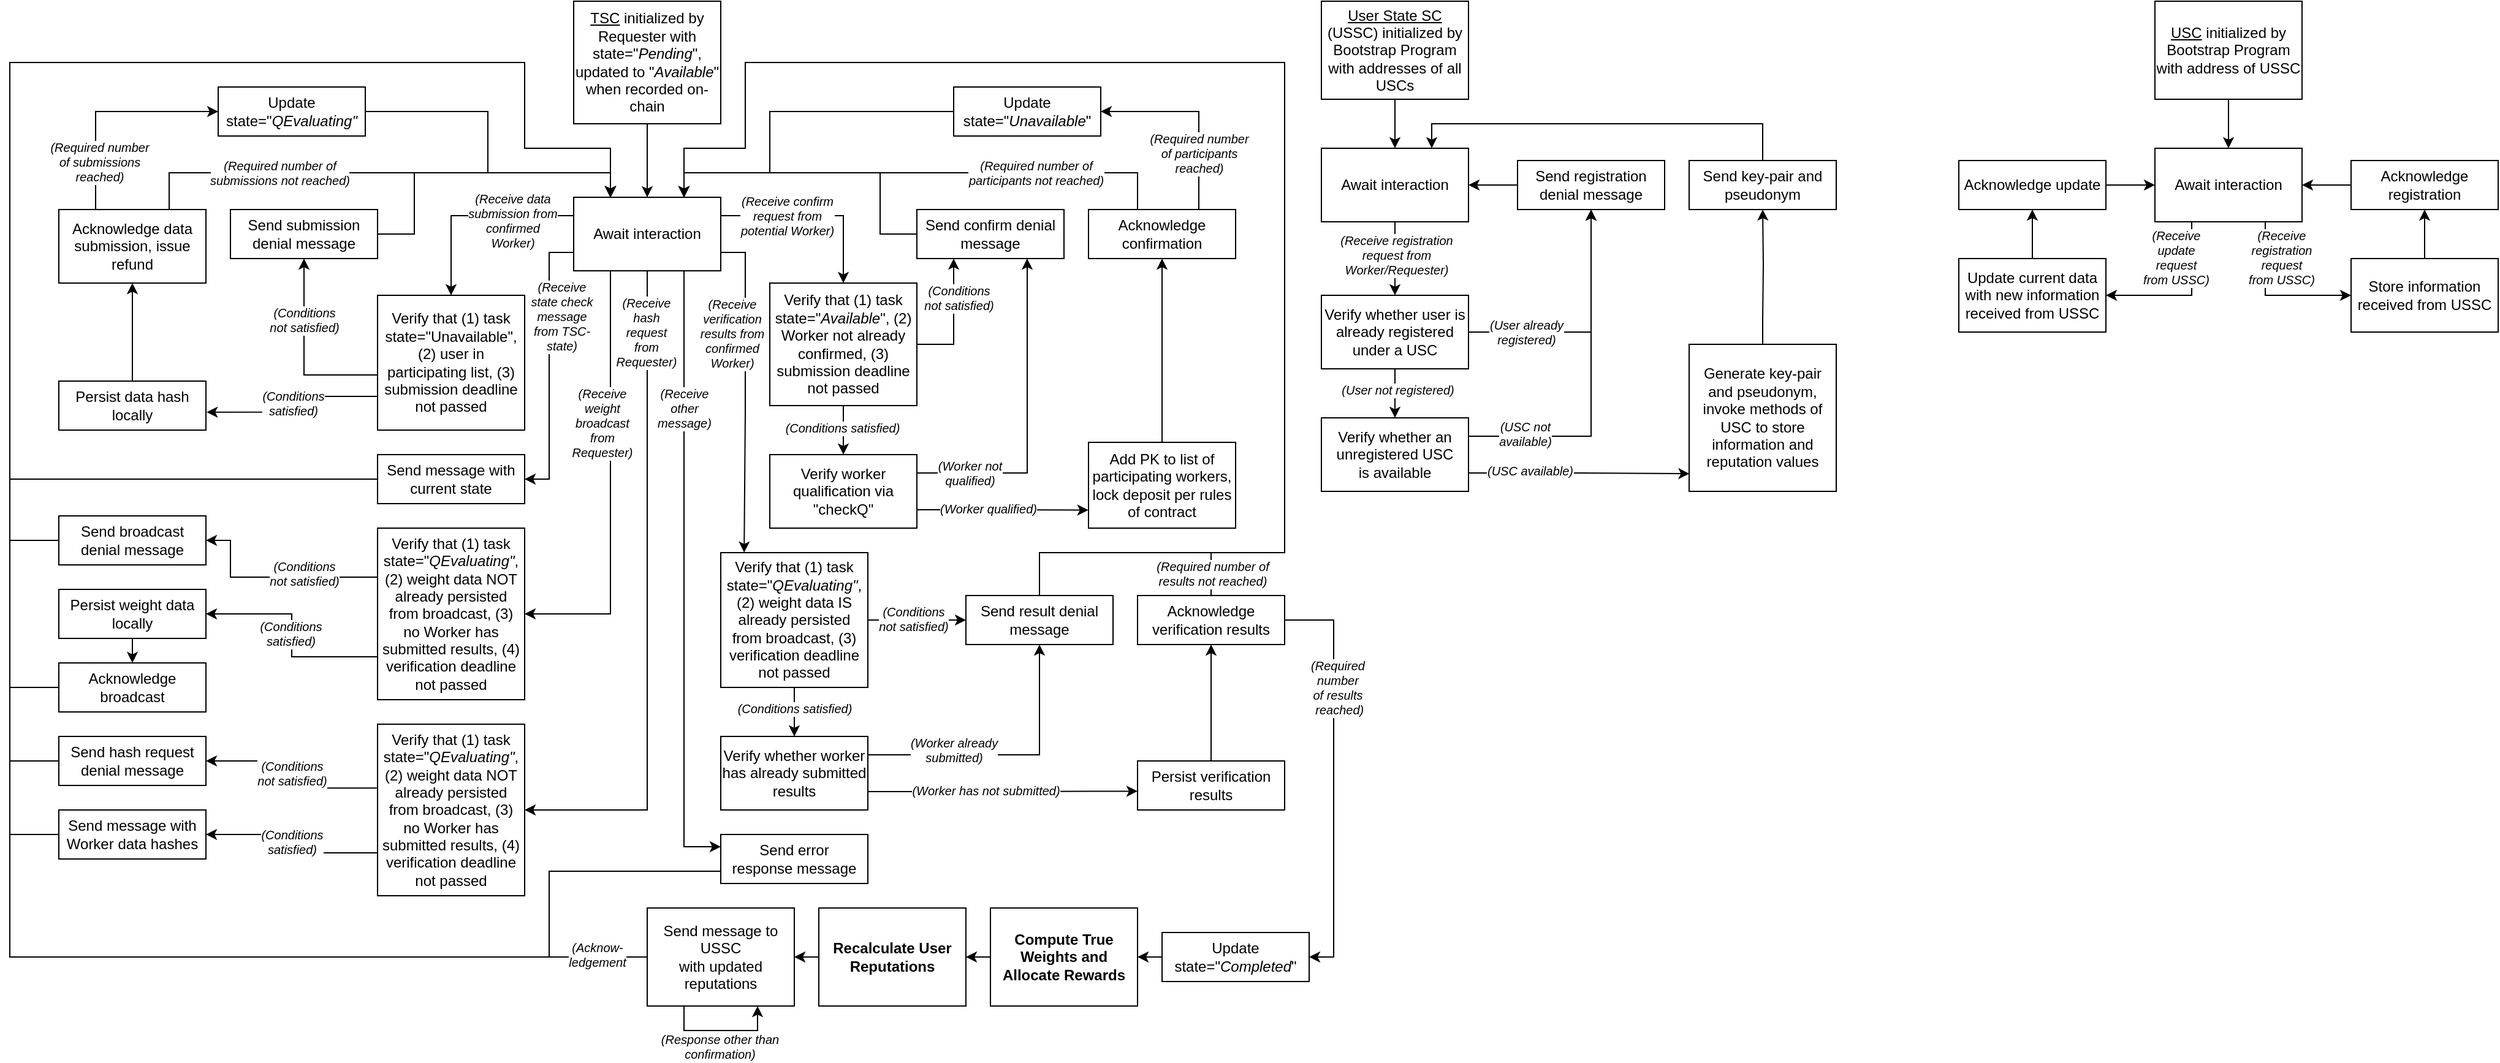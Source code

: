 <mxfile version="23.1.4" type="device">
  <diagram name="Page-1" id="OSj4ofIRMlWWjkcrT2lz">
    <mxGraphModel dx="1304" dy="678" grid="1" gridSize="10" guides="1" tooltips="1" connect="1" arrows="1" fold="1" page="1" pageScale="1" pageWidth="850" pageHeight="1100" math="0" shadow="0">
      <root>
        <mxCell id="0" />
        <mxCell id="1" parent="0" />
        <mxCell id="GGpFgfvuhYsrflitjHx5-262" style="edgeStyle=orthogonalEdgeStyle;rounded=0;orthogonalLoop=1;jettySize=auto;html=1;exitX=0.5;exitY=1;exitDx=0;exitDy=0;" edge="1" parent="1" source="GGpFgfvuhYsrflitjHx5-263">
          <mxGeometry relative="1" as="geometry">
            <mxPoint x="1930" y="700" as="targetPoint" />
          </mxGeometry>
        </mxCell>
        <mxCell id="GGpFgfvuhYsrflitjHx5-263" value="&lt;u&gt;User State SC&lt;/u&gt; (USSC) initialized by Bootstrap Program with addresses of all USCs" style="rounded=0;whiteSpace=wrap;html=1;" vertex="1" parent="1">
          <mxGeometry x="1870" y="580" width="120" height="80" as="geometry" />
        </mxCell>
        <mxCell id="GGpFgfvuhYsrflitjHx5-264" value="" style="edgeStyle=orthogonalEdgeStyle;rounded=0;orthogonalLoop=1;jettySize=auto;html=1;" edge="1" parent="1" source="GGpFgfvuhYsrflitjHx5-266" target="GGpFgfvuhYsrflitjHx5-271">
          <mxGeometry relative="1" as="geometry" />
        </mxCell>
        <mxCell id="GGpFgfvuhYsrflitjHx5-265" value="&lt;div style=&quot;font-size: 10px;&quot;&gt;&lt;font style=&quot;font-size: 10px;&quot;&gt;&lt;i&gt;(Receive registration&lt;/i&gt;&lt;/font&gt;&lt;/div&gt;&lt;div style=&quot;font-size: 10px;&quot;&gt;&lt;font style=&quot;font-size: 10px;&quot;&gt;&lt;i&gt;request from&lt;/i&gt;&lt;/font&gt;&lt;/div&gt;&lt;div style=&quot;font-size: 10px;&quot;&gt;&lt;font style=&quot;font-size: 10px;&quot;&gt;&lt;i&gt;Worker/Requester)&lt;br&gt;&lt;/i&gt;&lt;/font&gt;&lt;/div&gt;" style="edgeLabel;html=1;align=center;verticalAlign=middle;resizable=0;points=[];" vertex="1" connectable="0" parent="GGpFgfvuhYsrflitjHx5-264">
          <mxGeometry x="-0.28" y="1" relative="1" as="geometry">
            <mxPoint y="5" as="offset" />
          </mxGeometry>
        </mxCell>
        <mxCell id="GGpFgfvuhYsrflitjHx5-266" value="Await interaction" style="rounded=0;whiteSpace=wrap;html=1;" vertex="1" parent="1">
          <mxGeometry x="1870" y="700" width="120" height="60" as="geometry" />
        </mxCell>
        <mxCell id="GGpFgfvuhYsrflitjHx5-267" style="edgeStyle=orthogonalEdgeStyle;rounded=0;orthogonalLoop=1;jettySize=auto;html=1;exitX=1;exitY=0.5;exitDx=0;exitDy=0;entryX=0.5;entryY=1;entryDx=0;entryDy=0;" edge="1" parent="1" source="GGpFgfvuhYsrflitjHx5-271" target="GGpFgfvuhYsrflitjHx5-273">
          <mxGeometry relative="1" as="geometry">
            <mxPoint x="2091" y="750" as="targetPoint" />
          </mxGeometry>
        </mxCell>
        <mxCell id="GGpFgfvuhYsrflitjHx5-268" value="&lt;div style=&quot;font-size: 10px;&quot;&gt;&lt;font style=&quot;font-size: 10px;&quot;&gt;&lt;i&gt;(User already&lt;/i&gt;&lt;/font&gt;&lt;/div&gt;&lt;div style=&quot;font-size: 10px;&quot;&gt;&lt;font style=&quot;font-size: 10px;&quot;&gt;&lt;i&gt;registered)&lt;br&gt;&lt;/i&gt;&lt;/font&gt;&lt;/div&gt;" style="edgeLabel;html=1;align=center;verticalAlign=middle;resizable=0;points=[];" vertex="1" connectable="0" parent="GGpFgfvuhYsrflitjHx5-267">
          <mxGeometry x="-0.73" y="1" relative="1" as="geometry">
            <mxPoint x="20" y="1" as="offset" />
          </mxGeometry>
        </mxCell>
        <mxCell id="GGpFgfvuhYsrflitjHx5-269" value="" style="edgeStyle=orthogonalEdgeStyle;rounded=0;orthogonalLoop=1;jettySize=auto;html=1;" edge="1" parent="1" source="GGpFgfvuhYsrflitjHx5-271" target="GGpFgfvuhYsrflitjHx5-278">
          <mxGeometry relative="1" as="geometry" />
        </mxCell>
        <mxCell id="GGpFgfvuhYsrflitjHx5-270" value="&lt;div style=&quot;font-size: 10px;&quot;&gt;&lt;font style=&quot;font-size: 10px;&quot;&gt;&lt;i&gt;(User not registered)&lt;br&gt;&lt;/i&gt;&lt;/font&gt;&lt;/div&gt;" style="edgeLabel;html=1;align=center;verticalAlign=middle;resizable=0;points=[];" vertex="1" connectable="0" parent="GGpFgfvuhYsrflitjHx5-269">
          <mxGeometry x="-0.185" y="2" relative="1" as="geometry">
            <mxPoint as="offset" />
          </mxGeometry>
        </mxCell>
        <mxCell id="GGpFgfvuhYsrflitjHx5-271" value="Verify whether user is already registered under a USC" style="rounded=0;whiteSpace=wrap;html=1;" vertex="1" parent="1">
          <mxGeometry x="1870" y="820" width="120" height="60" as="geometry" />
        </mxCell>
        <mxCell id="GGpFgfvuhYsrflitjHx5-272" value="" style="edgeStyle=orthogonalEdgeStyle;rounded=0;orthogonalLoop=1;jettySize=auto;html=1;" edge="1" parent="1" source="GGpFgfvuhYsrflitjHx5-273" target="GGpFgfvuhYsrflitjHx5-266">
          <mxGeometry relative="1" as="geometry" />
        </mxCell>
        <mxCell id="GGpFgfvuhYsrflitjHx5-273" value="Send registration denial message" style="rounded=0;whiteSpace=wrap;html=1;" vertex="1" parent="1">
          <mxGeometry x="2030" y="710" width="120" height="40" as="geometry" />
        </mxCell>
        <mxCell id="GGpFgfvuhYsrflitjHx5-274" style="edgeStyle=orthogonalEdgeStyle;rounded=0;orthogonalLoop=1;jettySize=auto;html=1;exitX=1;exitY=0.25;exitDx=0;exitDy=0;entryX=0.5;entryY=1;entryDx=0;entryDy=0;" edge="1" parent="1" source="GGpFgfvuhYsrflitjHx5-278" target="GGpFgfvuhYsrflitjHx5-273">
          <mxGeometry relative="1" as="geometry" />
        </mxCell>
        <mxCell id="GGpFgfvuhYsrflitjHx5-275" value="&lt;div style=&quot;font-size: 10px;&quot;&gt;&lt;font style=&quot;font-size: 10px;&quot;&gt;&lt;i&gt;(USC not &lt;br&gt;&lt;/i&gt;&lt;/font&gt;&lt;/div&gt;&lt;div style=&quot;font-size: 10px;&quot;&gt;&lt;font style=&quot;font-size: 10px;&quot;&gt;&lt;i&gt;available)&lt;br&gt;&lt;/i&gt;&lt;/font&gt;&lt;/div&gt;" style="edgeLabel;html=1;align=center;verticalAlign=middle;resizable=0;points=[];" vertex="1" connectable="0" parent="GGpFgfvuhYsrflitjHx5-274">
          <mxGeometry x="-0.707" y="2" relative="1" as="geometry">
            <mxPoint x="4" as="offset" />
          </mxGeometry>
        </mxCell>
        <mxCell id="GGpFgfvuhYsrflitjHx5-276" style="edgeStyle=orthogonalEdgeStyle;rounded=0;orthogonalLoop=1;jettySize=auto;html=1;exitX=1;exitY=0.75;exitDx=0;exitDy=0;entryX=0.002;entryY=0.88;entryDx=0;entryDy=0;entryPerimeter=0;" edge="1" parent="1" source="GGpFgfvuhYsrflitjHx5-278" target="GGpFgfvuhYsrflitjHx5-282">
          <mxGeometry relative="1" as="geometry" />
        </mxCell>
        <mxCell id="GGpFgfvuhYsrflitjHx5-277" value="&lt;font style=&quot;font-size: 10px;&quot;&gt;&lt;i&gt;(USC available)&lt;br&gt;&lt;/i&gt;&lt;/font&gt;" style="edgeLabel;html=1;align=center;verticalAlign=middle;resizable=0;points=[];" vertex="1" connectable="0" parent="GGpFgfvuhYsrflitjHx5-276">
          <mxGeometry x="0.021" y="1" relative="1" as="geometry">
            <mxPoint x="-42" y="-2" as="offset" />
          </mxGeometry>
        </mxCell>
        <mxCell id="GGpFgfvuhYsrflitjHx5-278" value="&lt;div&gt;Verify whether an unregistered USC&lt;/div&gt;&lt;div&gt;is available&lt;br&gt;&lt;/div&gt;" style="rounded=0;whiteSpace=wrap;html=1;" vertex="1" parent="1">
          <mxGeometry x="1870" y="920" width="120" height="60" as="geometry" />
        </mxCell>
        <mxCell id="GGpFgfvuhYsrflitjHx5-279" style="edgeStyle=orthogonalEdgeStyle;rounded=0;orthogonalLoop=1;jettySize=auto;html=1;exitX=0.5;exitY=0;exitDx=0;exitDy=0;entryX=0.75;entryY=0;entryDx=0;entryDy=0;" edge="1" parent="1" source="GGpFgfvuhYsrflitjHx5-280" target="GGpFgfvuhYsrflitjHx5-266">
          <mxGeometry relative="1" as="geometry">
            <Array as="points">
              <mxPoint x="2230" y="680" />
              <mxPoint x="1960" y="680" />
            </Array>
          </mxGeometry>
        </mxCell>
        <mxCell id="GGpFgfvuhYsrflitjHx5-280" value="Send key-pair and pseudonym" style="rounded=0;whiteSpace=wrap;html=1;" vertex="1" parent="1">
          <mxGeometry x="2170" y="710" width="120" height="40" as="geometry" />
        </mxCell>
        <mxCell id="GGpFgfvuhYsrflitjHx5-281" style="edgeStyle=orthogonalEdgeStyle;rounded=0;orthogonalLoop=1;jettySize=auto;html=1;exitX=0.5;exitY=0;exitDx=0;exitDy=0;entryX=0.5;entryY=1;entryDx=0;entryDy=0;" edge="1" parent="1" source="GGpFgfvuhYsrflitjHx5-282">
          <mxGeometry relative="1" as="geometry">
            <mxPoint x="2230" y="900.0" as="targetPoint" />
          </mxGeometry>
        </mxCell>
        <mxCell id="GGpFgfvuhYsrflitjHx5-282" value="Generate key-pair and pseudonym, invoke methods of USC to store information and reputation values" style="rounded=0;whiteSpace=wrap;html=1;" vertex="1" parent="1">
          <mxGeometry x="2170" y="860" width="120" height="120" as="geometry" />
        </mxCell>
        <mxCell id="GGpFgfvuhYsrflitjHx5-283" style="edgeStyle=orthogonalEdgeStyle;rounded=0;orthogonalLoop=1;jettySize=auto;html=1;exitX=0.5;exitY=0;exitDx=0;exitDy=0;entryX=0.5;entryY=1;entryDx=0;entryDy=0;" edge="1" parent="1" target="GGpFgfvuhYsrflitjHx5-280">
          <mxGeometry relative="1" as="geometry">
            <mxPoint x="2230" y="840.0" as="sourcePoint" />
          </mxGeometry>
        </mxCell>
        <mxCell id="GGpFgfvuhYsrflitjHx5-284" style="edgeStyle=orthogonalEdgeStyle;rounded=0;orthogonalLoop=1;jettySize=auto;html=1;exitX=0.5;exitY=1;exitDx=0;exitDy=0;entryX=0.5;entryY=0;entryDx=0;entryDy=0;" edge="1" parent="1" source="GGpFgfvuhYsrflitjHx5-285" target="GGpFgfvuhYsrflitjHx5-288">
          <mxGeometry relative="1" as="geometry" />
        </mxCell>
        <mxCell id="GGpFgfvuhYsrflitjHx5-285" value="&lt;div&gt;&lt;u&gt;USC&lt;/u&gt; initialized by Bootstrap Program with address of USSC&lt;br&gt;&lt;/div&gt;" style="rounded=0;whiteSpace=wrap;html=1;" vertex="1" parent="1">
          <mxGeometry x="2550" y="580" width="120" height="80" as="geometry" />
        </mxCell>
        <mxCell id="GGpFgfvuhYsrflitjHx5-420" style="edgeStyle=orthogonalEdgeStyle;rounded=0;orthogonalLoop=1;jettySize=auto;html=1;exitX=0.75;exitY=1;exitDx=0;exitDy=0;entryX=0;entryY=0.5;entryDx=0;entryDy=0;" edge="1" parent="1" source="GGpFgfvuhYsrflitjHx5-288" target="GGpFgfvuhYsrflitjHx5-290">
          <mxGeometry relative="1" as="geometry" />
        </mxCell>
        <mxCell id="GGpFgfvuhYsrflitjHx5-421" value="&lt;div style=&quot;font-size: 10px;&quot;&gt;&lt;font style=&quot;font-size: 10px;&quot;&gt;&lt;i&gt;(Receive &lt;br&gt;&lt;/i&gt;&lt;/font&gt;&lt;/div&gt;&lt;div style=&quot;font-size: 10px;&quot;&gt;&lt;font style=&quot;font-size: 10px;&quot;&gt;&lt;i&gt;registration&lt;/i&gt;&lt;/font&gt;&lt;/div&gt;&lt;div style=&quot;font-size: 10px;&quot;&gt;&lt;font style=&quot;font-size: 10px;&quot;&gt;&lt;i&gt;request &lt;br&gt;&lt;/i&gt;&lt;/font&gt;&lt;/div&gt;&lt;div style=&quot;font-size: 10px;&quot;&gt;&lt;font style=&quot;font-size: 10px;&quot;&gt;&lt;i&gt;from USSC)&lt;/i&gt;&lt;/font&gt;&lt;/div&gt;" style="edgeLabel;html=1;align=center;verticalAlign=middle;resizable=0;points=[];" vertex="1" connectable="0" parent="GGpFgfvuhYsrflitjHx5-420">
          <mxGeometry x="-0.675" y="5" relative="1" as="geometry">
            <mxPoint x="8" y="8" as="offset" />
          </mxGeometry>
        </mxCell>
        <mxCell id="GGpFgfvuhYsrflitjHx5-423" style="edgeStyle=orthogonalEdgeStyle;rounded=0;orthogonalLoop=1;jettySize=auto;html=1;exitX=0.25;exitY=1;exitDx=0;exitDy=0;entryX=1;entryY=0.5;entryDx=0;entryDy=0;" edge="1" parent="1" source="GGpFgfvuhYsrflitjHx5-288" target="GGpFgfvuhYsrflitjHx5-422">
          <mxGeometry relative="1" as="geometry" />
        </mxCell>
        <mxCell id="GGpFgfvuhYsrflitjHx5-424" value="&lt;div style=&quot;font-size: 10px;&quot;&gt;&lt;font style=&quot;font-size: 10px;&quot;&gt;&lt;i&gt;(Receive &lt;br&gt;&lt;/i&gt;&lt;/font&gt;&lt;/div&gt;&lt;div style=&quot;font-size: 10px;&quot;&gt;&lt;font style=&quot;font-size: 10px;&quot;&gt;&lt;i&gt;update&lt;br&gt;&lt;/i&gt;&lt;/font&gt;&lt;/div&gt;&lt;div style=&quot;font-size: 10px;&quot;&gt;&lt;font style=&quot;font-size: 10px;&quot;&gt;&lt;i&gt;request &lt;br&gt;&lt;/i&gt;&lt;/font&gt;&lt;/div&gt;&lt;div style=&quot;font-size: 10px;&quot;&gt;&lt;font style=&quot;font-size: 10px;&quot;&gt;&lt;i&gt;from USSC)&lt;/i&gt;&lt;/font&gt;&lt;/div&gt;" style="edgeLabel;html=1;align=center;verticalAlign=middle;resizable=0;points=[];" vertex="1" connectable="0" parent="GGpFgfvuhYsrflitjHx5-423">
          <mxGeometry x="-0.815" y="1" relative="1" as="geometry">
            <mxPoint x="-14" y="17" as="offset" />
          </mxGeometry>
        </mxCell>
        <mxCell id="GGpFgfvuhYsrflitjHx5-288" value="Await interaction" style="rounded=0;whiteSpace=wrap;html=1;" vertex="1" parent="1">
          <mxGeometry x="2550" y="700" width="120" height="60" as="geometry" />
        </mxCell>
        <mxCell id="GGpFgfvuhYsrflitjHx5-419" style="edgeStyle=orthogonalEdgeStyle;rounded=0;orthogonalLoop=1;jettySize=auto;html=1;exitX=0.5;exitY=0;exitDx=0;exitDy=0;entryX=0.5;entryY=1;entryDx=0;entryDy=0;" edge="1" parent="1" source="GGpFgfvuhYsrflitjHx5-290" target="GGpFgfvuhYsrflitjHx5-292">
          <mxGeometry relative="1" as="geometry" />
        </mxCell>
        <mxCell id="GGpFgfvuhYsrflitjHx5-290" value="Store information received from USSC" style="rounded=0;whiteSpace=wrap;html=1;" vertex="1" parent="1">
          <mxGeometry x="2710" y="790" width="120" height="60" as="geometry" />
        </mxCell>
        <mxCell id="GGpFgfvuhYsrflitjHx5-291" style="edgeStyle=orthogonalEdgeStyle;rounded=0;orthogonalLoop=1;jettySize=auto;html=1;exitX=0;exitY=0.5;exitDx=0;exitDy=0;entryX=1;entryY=0.5;entryDx=0;entryDy=0;" edge="1" parent="1" source="GGpFgfvuhYsrflitjHx5-292" target="GGpFgfvuhYsrflitjHx5-288">
          <mxGeometry relative="1" as="geometry" />
        </mxCell>
        <mxCell id="GGpFgfvuhYsrflitjHx5-292" value="Acknowledge registration" style="rounded=0;whiteSpace=wrap;html=1;" vertex="1" parent="1">
          <mxGeometry x="2710" y="710" width="120" height="40" as="geometry" />
        </mxCell>
        <mxCell id="GGpFgfvuhYsrflitjHx5-293" style="edgeStyle=orthogonalEdgeStyle;rounded=0;orthogonalLoop=1;jettySize=auto;html=1;exitX=0.5;exitY=1;exitDx=0;exitDy=0;entryX=0.5;entryY=0;entryDx=0;entryDy=0;" edge="1" parent="1" source="GGpFgfvuhYsrflitjHx5-294" target="GGpFgfvuhYsrflitjHx5-307">
          <mxGeometry relative="1" as="geometry" />
        </mxCell>
        <mxCell id="GGpFgfvuhYsrflitjHx5-294" value="&lt;u&gt;TSC&lt;/u&gt; initialized by Requester with state=&quot;&lt;i&gt;Pending&lt;/i&gt;&quot;, updated to &quot;&lt;i&gt;Available&lt;/i&gt;&quot; when recorded on-chain" style="rounded=0;whiteSpace=wrap;html=1;" vertex="1" parent="1">
          <mxGeometry x="1260" y="580" width="120" height="100" as="geometry" />
        </mxCell>
        <mxCell id="GGpFgfvuhYsrflitjHx5-295" style="edgeStyle=orthogonalEdgeStyle;rounded=0;orthogonalLoop=1;jettySize=auto;html=1;exitX=1;exitY=0.25;exitDx=0;exitDy=0;entryX=0.5;entryY=0;entryDx=0;entryDy=0;" edge="1" parent="1" source="GGpFgfvuhYsrflitjHx5-307" target="GGpFgfvuhYsrflitjHx5-312">
          <mxGeometry relative="1" as="geometry" />
        </mxCell>
        <mxCell id="GGpFgfvuhYsrflitjHx5-296" value="&lt;div style=&quot;font-size: 10px;&quot;&gt;&lt;font style=&quot;font-size: 10px;&quot;&gt;&lt;i&gt;(Receive confirm&lt;br&gt;&lt;/i&gt;&lt;/font&gt;&lt;/div&gt;&lt;div style=&quot;font-size: 10px;&quot;&gt;&lt;font style=&quot;font-size: 10px;&quot;&gt;&lt;i&gt;request from&lt;/i&gt;&lt;/font&gt;&lt;/div&gt;&lt;div style=&quot;font-size: 10px;&quot;&gt;&lt;font style=&quot;font-size: 10px;&quot;&gt;&lt;i&gt;potential Worker)&lt;br&gt;&lt;/i&gt;&lt;/font&gt;&lt;/div&gt;" style="edgeLabel;html=1;align=center;verticalAlign=middle;resizable=0;points=[];" vertex="1" connectable="0" parent="GGpFgfvuhYsrflitjHx5-295">
          <mxGeometry x="-0.446" y="-1" relative="1" as="geometry">
            <mxPoint x="11" y="-1" as="offset" />
          </mxGeometry>
        </mxCell>
        <mxCell id="GGpFgfvuhYsrflitjHx5-297" style="edgeStyle=orthogonalEdgeStyle;rounded=0;orthogonalLoop=1;jettySize=auto;html=1;exitX=0;exitY=0.25;exitDx=0;exitDy=0;entryX=0.5;entryY=0;entryDx=0;entryDy=0;" edge="1" parent="1" source="GGpFgfvuhYsrflitjHx5-307" target="GGpFgfvuhYsrflitjHx5-328">
          <mxGeometry relative="1" as="geometry" />
        </mxCell>
        <mxCell id="GGpFgfvuhYsrflitjHx5-298" value="&lt;div style=&quot;font-size: 10px;&quot;&gt;&lt;font style=&quot;font-size: 10px;&quot;&gt;&lt;i&gt;(Receive data&lt;/i&gt;&lt;/font&gt;&lt;/div&gt;&lt;div style=&quot;font-size: 10px;&quot;&gt;&lt;font style=&quot;font-size: 10px;&quot;&gt;&lt;i&gt;submission from &lt;br&gt;&lt;/i&gt;&lt;/font&gt;&lt;/div&gt;&lt;div style=&quot;font-size: 10px;&quot;&gt;&lt;font style=&quot;font-size: 10px;&quot;&gt;&lt;i&gt;confirmed&lt;/i&gt;&lt;/font&gt;&lt;/div&gt;&lt;div style=&quot;font-size: 10px;&quot;&gt;&lt;font style=&quot;font-size: 10px;&quot;&gt;&lt;i&gt;Worker)&lt;br&gt;&lt;/i&gt;&lt;/font&gt;&lt;/div&gt;" style="edgeLabel;html=1;align=center;verticalAlign=middle;resizable=0;points=[];" vertex="1" connectable="0" parent="GGpFgfvuhYsrflitjHx5-297">
          <mxGeometry x="-0.471" y="1" relative="1" as="geometry">
            <mxPoint x="-7" y="3" as="offset" />
          </mxGeometry>
        </mxCell>
        <mxCell id="GGpFgfvuhYsrflitjHx5-299" style="edgeStyle=orthogonalEdgeStyle;rounded=0;orthogonalLoop=1;jettySize=auto;html=1;exitX=0;exitY=0.75;exitDx=0;exitDy=0;entryX=1;entryY=0.5;entryDx=0;entryDy=0;" edge="1" parent="1" source="GGpFgfvuhYsrflitjHx5-307" target="GGpFgfvuhYsrflitjHx5-346">
          <mxGeometry relative="1" as="geometry" />
        </mxCell>
        <mxCell id="GGpFgfvuhYsrflitjHx5-300" value="&lt;div style=&quot;font-size: 10px;&quot;&gt;&lt;font style=&quot;font-size: 10px;&quot;&gt;&lt;i&gt;(Receive &lt;br&gt;&lt;/i&gt;&lt;/font&gt;&lt;/div&gt;&lt;div style=&quot;font-size: 10px;&quot;&gt;&lt;font style=&quot;font-size: 10px;&quot;&gt;&lt;i&gt;state check &lt;br&gt;&lt;/i&gt;&lt;/font&gt;&lt;/div&gt;&lt;div style=&quot;font-size: 10px;&quot;&gt;&lt;font style=&quot;font-size: 10px;&quot;&gt;&lt;i&gt;message&lt;br&gt;&lt;/i&gt;&lt;/font&gt;&lt;/div&gt;&lt;div style=&quot;font-size: 10px;&quot;&gt;&lt;font style=&quot;font-size: 10px;&quot;&gt;&lt;i&gt;from TSC-&lt;/i&gt;&lt;/font&gt;&lt;/div&gt;&lt;div style=&quot;font-size: 10px;&quot;&gt;&lt;font style=&quot;font-size: 10px;&quot;&gt;&lt;i&gt;state)&lt;br&gt;&lt;/i&gt;&lt;/font&gt;&lt;/div&gt;" style="edgeLabel;html=1;align=center;verticalAlign=middle;resizable=0;points=[];" vertex="1" connectable="0" parent="GGpFgfvuhYsrflitjHx5-299">
          <mxGeometry x="-0.79" relative="1" as="geometry">
            <mxPoint x="10" y="48" as="offset" />
          </mxGeometry>
        </mxCell>
        <mxCell id="GGpFgfvuhYsrflitjHx5-301" style="edgeStyle=orthogonalEdgeStyle;rounded=0;orthogonalLoop=1;jettySize=auto;html=1;exitX=0.25;exitY=1;exitDx=0;exitDy=0;entryX=1;entryY=0.5;entryDx=0;entryDy=0;" edge="1" parent="1" source="GGpFgfvuhYsrflitjHx5-307" target="GGpFgfvuhYsrflitjHx5-351">
          <mxGeometry relative="1" as="geometry">
            <mxPoint x="1289.957" y="1070" as="targetPoint" />
          </mxGeometry>
        </mxCell>
        <mxCell id="GGpFgfvuhYsrflitjHx5-302" value="&lt;div style=&quot;font-size: 10px;&quot;&gt;&lt;font style=&quot;font-size: 10px;&quot;&gt;&lt;i&gt;(Receive &lt;br&gt;&lt;/i&gt;&lt;/font&gt;&lt;/div&gt;&lt;div style=&quot;font-size: 10px;&quot;&gt;&lt;font style=&quot;font-size: 10px;&quot;&gt;&lt;i&gt;weight&lt;/i&gt;&lt;/font&gt;&lt;/div&gt;&lt;div style=&quot;font-size: 10px;&quot;&gt;&lt;font style=&quot;font-size: 10px;&quot;&gt;&lt;i&gt;broadcast&lt;/i&gt;&lt;/font&gt;&lt;/div&gt;&lt;div style=&quot;font-size: 10px;&quot;&gt;&lt;font style=&quot;font-size: 10px;&quot;&gt;&lt;i&gt;from&lt;/i&gt;&lt;/font&gt;&lt;/div&gt;&lt;div style=&quot;font-size: 10px;&quot;&gt;&lt;font style=&quot;font-size: 10px;&quot;&gt;&lt;i&gt;Requester)&lt;br&gt;&lt;/i&gt;&lt;/font&gt;&lt;/div&gt;" style="edgeLabel;html=1;align=center;verticalAlign=middle;resizable=0;points=[];" vertex="1" connectable="0" parent="GGpFgfvuhYsrflitjHx5-301">
          <mxGeometry x="-0.392" y="-1" relative="1" as="geometry">
            <mxPoint x="-6" y="17" as="offset" />
          </mxGeometry>
        </mxCell>
        <mxCell id="GGpFgfvuhYsrflitjHx5-303" style="edgeStyle=orthogonalEdgeStyle;rounded=0;orthogonalLoop=1;jettySize=auto;html=1;exitX=0.5;exitY=1;exitDx=0;exitDy=0;entryX=1;entryY=0.5;entryDx=0;entryDy=0;" edge="1" parent="1" source="GGpFgfvuhYsrflitjHx5-307" target="GGpFgfvuhYsrflitjHx5-363">
          <mxGeometry relative="1" as="geometry">
            <mxPoint x="1260" y="1160" as="targetPoint" />
          </mxGeometry>
        </mxCell>
        <mxCell id="GGpFgfvuhYsrflitjHx5-304" value="&lt;div style=&quot;font-size: 10px;&quot;&gt;&lt;font style=&quot;font-size: 10px;&quot;&gt;&lt;i&gt;(Receive &lt;br&gt;&lt;/i&gt;&lt;/font&gt;&lt;/div&gt;&lt;div style=&quot;font-size: 10px;&quot;&gt;&lt;font style=&quot;font-size: 10px;&quot;&gt;&lt;i&gt;hash&lt;/i&gt;&lt;/font&gt;&lt;/div&gt;&lt;div style=&quot;font-size: 10px;&quot;&gt;&lt;font style=&quot;font-size: 10px;&quot;&gt;&lt;i&gt;request&lt;/i&gt;&lt;/font&gt;&lt;/div&gt;&lt;div style=&quot;font-size: 10px;&quot;&gt;&lt;font style=&quot;font-size: 10px;&quot;&gt;&lt;i&gt;from&lt;/i&gt;&lt;/font&gt;&lt;/div&gt;&lt;div style=&quot;font-size: 10px;&quot;&gt;&lt;font style=&quot;font-size: 10px;&quot;&gt;&lt;i&gt;Requester)&lt;br&gt;&lt;/i&gt;&lt;/font&gt;&lt;/div&gt;" style="edgeLabel;html=1;align=center;verticalAlign=middle;resizable=0;points=[];" vertex="1" connectable="0" parent="GGpFgfvuhYsrflitjHx5-303">
          <mxGeometry x="-0.376" y="-1" relative="1" as="geometry">
            <mxPoint y="-119" as="offset" />
          </mxGeometry>
        </mxCell>
        <mxCell id="GGpFgfvuhYsrflitjHx5-414" style="edgeStyle=orthogonalEdgeStyle;rounded=0;orthogonalLoop=1;jettySize=auto;html=1;exitX=0.75;exitY=1;exitDx=0;exitDy=0;entryX=0;entryY=0.25;entryDx=0;entryDy=0;" edge="1" parent="1" source="GGpFgfvuhYsrflitjHx5-307" target="GGpFgfvuhYsrflitjHx5-412">
          <mxGeometry relative="1" as="geometry" />
        </mxCell>
        <mxCell id="GGpFgfvuhYsrflitjHx5-418" value="&lt;div style=&quot;font-size: 10px;&quot;&gt;&lt;font style=&quot;font-size: 10px;&quot;&gt;&lt;i&gt;(Receive&lt;/i&gt;&lt;/font&gt;&lt;/div&gt;&lt;div style=&quot;font-size: 10px;&quot;&gt;&lt;font style=&quot;font-size: 10px;&quot;&gt;&lt;i&gt;other&lt;/i&gt;&lt;/font&gt;&lt;/div&gt;&lt;div style=&quot;font-size: 10px;&quot;&gt;&lt;font style=&quot;font-size: 10px;&quot;&gt;&lt;i&gt;message)&lt;br&gt;&lt;/i&gt;&lt;/font&gt;&lt;/div&gt;" style="edgeLabel;html=1;align=center;verticalAlign=middle;resizable=0;points=[];" vertex="1" connectable="0" parent="GGpFgfvuhYsrflitjHx5-414">
          <mxGeometry x="-0.524" relative="1" as="geometry">
            <mxPoint y="-7" as="offset" />
          </mxGeometry>
        </mxCell>
        <mxCell id="GGpFgfvuhYsrflitjHx5-307" value="Await interaction" style="rounded=0;whiteSpace=wrap;html=1;" vertex="1" parent="1">
          <mxGeometry x="1260" y="740" width="120" height="60" as="geometry" />
        </mxCell>
        <mxCell id="GGpFgfvuhYsrflitjHx5-308" style="edgeStyle=orthogonalEdgeStyle;rounded=0;orthogonalLoop=1;jettySize=auto;html=1;exitX=0.5;exitY=1;exitDx=0;exitDy=0;entryX=0.5;entryY=0;entryDx=0;entryDy=0;" edge="1" parent="1" source="GGpFgfvuhYsrflitjHx5-312" target="GGpFgfvuhYsrflitjHx5-329">
          <mxGeometry relative="1" as="geometry" />
        </mxCell>
        <mxCell id="GGpFgfvuhYsrflitjHx5-309" value="&lt;div style=&quot;font-size: 10px;&quot;&gt;&lt;font style=&quot;font-size: 10px;&quot;&gt;&lt;i&gt;(Conditions satisfied)&lt;br&gt;&lt;/i&gt;&lt;/font&gt;&lt;/div&gt;" style="edgeLabel;html=1;align=center;verticalAlign=middle;resizable=0;points=[];" vertex="1" connectable="0" parent="GGpFgfvuhYsrflitjHx5-308">
          <mxGeometry x="-0.11" y="-1" relative="1" as="geometry">
            <mxPoint as="offset" />
          </mxGeometry>
        </mxCell>
        <mxCell id="GGpFgfvuhYsrflitjHx5-310" style="edgeStyle=orthogonalEdgeStyle;rounded=0;orthogonalLoop=1;jettySize=auto;html=1;exitX=1;exitY=0.5;exitDx=0;exitDy=0;entryX=0.25;entryY=1;entryDx=0;entryDy=0;" edge="1" parent="1" source="GGpFgfvuhYsrflitjHx5-312" target="GGpFgfvuhYsrflitjHx5-314">
          <mxGeometry relative="1" as="geometry" />
        </mxCell>
        <mxCell id="GGpFgfvuhYsrflitjHx5-311" value="&lt;div style=&quot;font-size: 10px;&quot;&gt;&lt;font style=&quot;font-size: 10px;&quot;&gt;&lt;i&gt;(Conditions&lt;/i&gt;&lt;/font&gt;&lt;/div&gt;&lt;div style=&quot;font-size: 10px;&quot;&gt;&lt;font style=&quot;font-size: 10px;&quot;&gt;&lt;i&gt;not satisfied)&lt;br&gt;&lt;/i&gt;&lt;/font&gt;&lt;/div&gt;" style="edgeLabel;html=1;align=center;verticalAlign=middle;resizable=0;points=[];" vertex="1" connectable="0" parent="GGpFgfvuhYsrflitjHx5-310">
          <mxGeometry x="0.418" y="-2" relative="1" as="geometry">
            <mxPoint x="2" y="3" as="offset" />
          </mxGeometry>
        </mxCell>
        <mxCell id="GGpFgfvuhYsrflitjHx5-312" value="Verify that (1) task state=&quot;&lt;i&gt;Available&lt;/i&gt;&quot;, (2) Worker not already confirmed, (3) submission deadline not passed" style="rounded=0;whiteSpace=wrap;html=1;" vertex="1" parent="1">
          <mxGeometry x="1420" y="810" width="120" height="100" as="geometry" />
        </mxCell>
        <mxCell id="GGpFgfvuhYsrflitjHx5-313" style="edgeStyle=orthogonalEdgeStyle;rounded=0;orthogonalLoop=1;jettySize=auto;html=1;exitX=0;exitY=0.5;exitDx=0;exitDy=0;entryX=0.75;entryY=0;entryDx=0;entryDy=0;" edge="1" parent="1" source="GGpFgfvuhYsrflitjHx5-314" target="GGpFgfvuhYsrflitjHx5-307">
          <mxGeometry relative="1" as="geometry">
            <Array as="points">
              <mxPoint x="1510" y="770" />
              <mxPoint x="1510" y="720" />
              <mxPoint x="1350" y="720" />
            </Array>
          </mxGeometry>
        </mxCell>
        <mxCell id="GGpFgfvuhYsrflitjHx5-314" value="Send confirm denial message" style="rounded=0;whiteSpace=wrap;html=1;" vertex="1" parent="1">
          <mxGeometry x="1540" y="750" width="120" height="40" as="geometry" />
        </mxCell>
        <mxCell id="GGpFgfvuhYsrflitjHx5-315" style="edgeStyle=orthogonalEdgeStyle;rounded=0;orthogonalLoop=1;jettySize=auto;html=1;exitX=0.25;exitY=0;exitDx=0;exitDy=0;entryX=0.75;entryY=0;entryDx=0;entryDy=0;" edge="1" parent="1" source="GGpFgfvuhYsrflitjHx5-319" target="GGpFgfvuhYsrflitjHx5-307">
          <mxGeometry relative="1" as="geometry">
            <Array as="points">
              <mxPoint x="1720" y="720" />
              <mxPoint x="1350" y="720" />
            </Array>
          </mxGeometry>
        </mxCell>
        <mxCell id="GGpFgfvuhYsrflitjHx5-316" value="&lt;div style=&quot;font-size: 10px;&quot;&gt;&lt;font style=&quot;font-size: 10px;&quot;&gt;&lt;i&gt;(Required number of&lt;/i&gt;&lt;/font&gt;&lt;/div&gt;&lt;div style=&quot;font-size: 10px;&quot;&gt;&lt;font style=&quot;font-size: 10px;&quot;&gt;&lt;i&gt;participants not reached)&lt;br&gt;&lt;/i&gt;&lt;/font&gt;&lt;/div&gt;" style="edgeLabel;html=1;align=center;verticalAlign=middle;resizable=0;points=[];" vertex="1" connectable="0" parent="GGpFgfvuhYsrflitjHx5-315">
          <mxGeometry x="-0.428" y="1" relative="1" as="geometry">
            <mxPoint y="-1" as="offset" />
          </mxGeometry>
        </mxCell>
        <mxCell id="GGpFgfvuhYsrflitjHx5-317" style="edgeStyle=orthogonalEdgeStyle;rounded=0;orthogonalLoop=1;jettySize=auto;html=1;exitX=0.75;exitY=0;exitDx=0;exitDy=0;entryX=1;entryY=0.5;entryDx=0;entryDy=0;" edge="1" parent="1" source="GGpFgfvuhYsrflitjHx5-319" target="GGpFgfvuhYsrflitjHx5-323">
          <mxGeometry relative="1" as="geometry" />
        </mxCell>
        <mxCell id="GGpFgfvuhYsrflitjHx5-318" value="&lt;div style=&quot;font-size: 10px;&quot;&gt;&lt;font style=&quot;font-size: 10px;&quot;&gt;&lt;i&gt;(Required number &lt;br&gt;&lt;/i&gt;&lt;/font&gt;&lt;/div&gt;&lt;div style=&quot;font-size: 10px;&quot;&gt;&lt;font style=&quot;font-size: 10px;&quot;&gt;&lt;i&gt;of participants &lt;br&gt;&lt;/i&gt;&lt;/font&gt;&lt;/div&gt;&lt;div style=&quot;font-size: 10px;&quot;&gt;&lt;font style=&quot;font-size: 10px;&quot;&gt;&lt;i&gt;reached)&lt;br&gt;&lt;/i&gt;&lt;/font&gt;&lt;/div&gt;" style="edgeLabel;html=1;align=center;verticalAlign=middle;resizable=0;points=[];" vertex="1" connectable="0" parent="GGpFgfvuhYsrflitjHx5-317">
          <mxGeometry x="-0.149" y="1" relative="1" as="geometry">
            <mxPoint x="1" y="22" as="offset" />
          </mxGeometry>
        </mxCell>
        <mxCell id="GGpFgfvuhYsrflitjHx5-319" value="Acknowledge confirmation" style="rounded=0;whiteSpace=wrap;html=1;" vertex="1" parent="1">
          <mxGeometry x="1680" y="750" width="120" height="40" as="geometry" />
        </mxCell>
        <mxCell id="GGpFgfvuhYsrflitjHx5-320" style="edgeStyle=orthogonalEdgeStyle;rounded=0;orthogonalLoop=1;jettySize=auto;html=1;exitX=0.5;exitY=0;exitDx=0;exitDy=0;entryX=0.5;entryY=1;entryDx=0;entryDy=0;" edge="1" parent="1" source="GGpFgfvuhYsrflitjHx5-321" target="GGpFgfvuhYsrflitjHx5-319">
          <mxGeometry relative="1" as="geometry" />
        </mxCell>
        <mxCell id="GGpFgfvuhYsrflitjHx5-321" value="Add PK to list of participating workers, lock deposit per rules of contract" style="rounded=0;whiteSpace=wrap;html=1;" vertex="1" parent="1">
          <mxGeometry x="1680" y="940" width="120" height="70" as="geometry" />
        </mxCell>
        <mxCell id="GGpFgfvuhYsrflitjHx5-322" style="edgeStyle=orthogonalEdgeStyle;rounded=0;orthogonalLoop=1;jettySize=auto;html=1;exitX=0;exitY=0.5;exitDx=0;exitDy=0;entryX=0.75;entryY=0;entryDx=0;entryDy=0;" edge="1" parent="1" source="GGpFgfvuhYsrflitjHx5-323" target="GGpFgfvuhYsrflitjHx5-307">
          <mxGeometry relative="1" as="geometry">
            <Array as="points">
              <mxPoint x="1420" y="670" />
              <mxPoint x="1420" y="720" />
              <mxPoint x="1350" y="720" />
            </Array>
          </mxGeometry>
        </mxCell>
        <mxCell id="GGpFgfvuhYsrflitjHx5-323" value="Update state=&quot;&lt;i&gt;Unavailable&lt;/i&gt;&quot;" style="rounded=0;whiteSpace=wrap;html=1;" vertex="1" parent="1">
          <mxGeometry x="1570" y="650" width="120" height="40" as="geometry" />
        </mxCell>
        <mxCell id="GGpFgfvuhYsrflitjHx5-324" style="edgeStyle=orthogonalEdgeStyle;rounded=0;orthogonalLoop=1;jettySize=auto;html=1;exitX=0;exitY=0.25;exitDx=0;exitDy=0;entryX=0.5;entryY=1;entryDx=0;entryDy=0;" edge="1" parent="1" source="GGpFgfvuhYsrflitjHx5-328" target="GGpFgfvuhYsrflitjHx5-331">
          <mxGeometry relative="1" as="geometry">
            <Array as="points">
              <mxPoint x="1040" y="885" />
            </Array>
          </mxGeometry>
        </mxCell>
        <mxCell id="GGpFgfvuhYsrflitjHx5-325" value="&lt;div style=&quot;font-size: 10px;&quot;&gt;&lt;font style=&quot;font-size: 10px;&quot;&gt;&lt;i&gt;(Conditions&lt;/i&gt;&lt;/font&gt;&lt;/div&gt;&lt;div style=&quot;font-size: 10px;&quot;&gt;&lt;font style=&quot;font-size: 10px;&quot;&gt;&lt;i&gt;not satisfied)&lt;br&gt;&lt;/i&gt;&lt;/font&gt;&lt;/div&gt;" style="edgeLabel;html=1;align=center;verticalAlign=middle;resizable=0;points=[];" vertex="1" connectable="0" parent="GGpFgfvuhYsrflitjHx5-324">
          <mxGeometry x="-0.509" y="-1" relative="1" as="geometry">
            <mxPoint x="-50" y="-44" as="offset" />
          </mxGeometry>
        </mxCell>
        <mxCell id="GGpFgfvuhYsrflitjHx5-326" style="edgeStyle=orthogonalEdgeStyle;rounded=0;orthogonalLoop=1;jettySize=auto;html=1;exitX=0;exitY=0.75;exitDx=0;exitDy=0;entryX=1.005;entryY=0.633;entryDx=0;entryDy=0;entryPerimeter=0;" edge="1" parent="1" source="GGpFgfvuhYsrflitjHx5-328" target="GGpFgfvuhYsrflitjHx5-333">
          <mxGeometry relative="1" as="geometry" />
        </mxCell>
        <mxCell id="GGpFgfvuhYsrflitjHx5-327" value="&lt;div style=&quot;font-size: 10px;&quot;&gt;&lt;font style=&quot;font-size: 10px;&quot;&gt;&lt;i&gt;(Conditions&lt;/i&gt;&lt;/font&gt;&lt;/div&gt;&lt;div style=&quot;font-size: 10px;&quot;&gt;&lt;font style=&quot;font-size: 10px;&quot;&gt;&lt;i&gt;satisfied)&lt;br&gt;&lt;/i&gt;&lt;/font&gt;&lt;/div&gt;" style="edgeLabel;html=1;align=center;verticalAlign=middle;resizable=0;points=[];" vertex="1" connectable="0" parent="GGpFgfvuhYsrflitjHx5-326">
          <mxGeometry x="-0.027" y="1" relative="1" as="geometry">
            <mxPoint y="1" as="offset" />
          </mxGeometry>
        </mxCell>
        <mxCell id="GGpFgfvuhYsrflitjHx5-328" value="Verify that (1) task state=&quot;Unavailable&quot;, (2) user in participating list, (3) submission deadline not passed" style="rounded=0;whiteSpace=wrap;html=1;" vertex="1" parent="1">
          <mxGeometry x="1100" y="820" width="120" height="110" as="geometry" />
        </mxCell>
        <mxCell id="GGpFgfvuhYsrflitjHx5-329" value="Verify worker qualification via &quot;checkQ&quot;" style="rounded=0;whiteSpace=wrap;html=1;" vertex="1" parent="1">
          <mxGeometry x="1420" y="950" width="120" height="60" as="geometry" />
        </mxCell>
        <mxCell id="GGpFgfvuhYsrflitjHx5-330" style="edgeStyle=orthogonalEdgeStyle;rounded=0;orthogonalLoop=1;jettySize=auto;html=1;exitX=1;exitY=0.5;exitDx=0;exitDy=0;entryX=0.25;entryY=0;entryDx=0;entryDy=0;" edge="1" parent="1" source="GGpFgfvuhYsrflitjHx5-331" target="GGpFgfvuhYsrflitjHx5-307">
          <mxGeometry relative="1" as="geometry">
            <Array as="points">
              <mxPoint x="1130" y="770" />
              <mxPoint x="1130" y="720" />
              <mxPoint x="1290" y="720" />
            </Array>
          </mxGeometry>
        </mxCell>
        <mxCell id="GGpFgfvuhYsrflitjHx5-331" value="Send submission denial message" style="rounded=0;whiteSpace=wrap;html=1;" vertex="1" parent="1">
          <mxGeometry x="980" y="750" width="120" height="40" as="geometry" />
        </mxCell>
        <mxCell id="GGpFgfvuhYsrflitjHx5-332" style="edgeStyle=orthogonalEdgeStyle;rounded=0;orthogonalLoop=1;jettySize=auto;html=1;exitX=0.5;exitY=0;exitDx=0;exitDy=0;entryX=0.5;entryY=1;entryDx=0;entryDy=0;" edge="1" parent="1" source="GGpFgfvuhYsrflitjHx5-333" target="GGpFgfvuhYsrflitjHx5-338">
          <mxGeometry relative="1" as="geometry" />
        </mxCell>
        <mxCell id="GGpFgfvuhYsrflitjHx5-333" value="Persist data hash locally" style="rounded=0;whiteSpace=wrap;html=1;" vertex="1" parent="1">
          <mxGeometry x="840" y="890" width="120" height="40" as="geometry" />
        </mxCell>
        <mxCell id="GGpFgfvuhYsrflitjHx5-334" style="edgeStyle=orthogonalEdgeStyle;rounded=0;orthogonalLoop=1;jettySize=auto;html=1;exitX=0.75;exitY=0;exitDx=0;exitDy=0;entryX=0.25;entryY=0;entryDx=0;entryDy=0;" edge="1" parent="1" source="GGpFgfvuhYsrflitjHx5-338" target="GGpFgfvuhYsrflitjHx5-307">
          <mxGeometry relative="1" as="geometry" />
        </mxCell>
        <mxCell id="GGpFgfvuhYsrflitjHx5-335" value="&lt;div style=&quot;font-size: 10px;&quot;&gt;&lt;font style=&quot;font-size: 10px;&quot;&gt;&lt;i&gt;(Required number of &lt;br&gt;&lt;/i&gt;&lt;/font&gt;&lt;/div&gt;&lt;div style=&quot;font-size: 10px;&quot;&gt;&lt;font style=&quot;font-size: 10px;&quot;&gt;&lt;i&gt;submissions not reached)&lt;br&gt;&lt;/i&gt;&lt;/font&gt;&lt;/div&gt;" style="edgeLabel;html=1;align=center;verticalAlign=middle;resizable=0;points=[];" vertex="1" connectable="0" parent="GGpFgfvuhYsrflitjHx5-334">
          <mxGeometry x="-0.629" y="-1" relative="1" as="geometry">
            <mxPoint x="44" y="-1" as="offset" />
          </mxGeometry>
        </mxCell>
        <mxCell id="GGpFgfvuhYsrflitjHx5-336" style="edgeStyle=orthogonalEdgeStyle;rounded=0;orthogonalLoop=1;jettySize=auto;html=1;exitX=0.25;exitY=0;exitDx=0;exitDy=0;entryX=0;entryY=0.5;entryDx=0;entryDy=0;" edge="1" parent="1" source="GGpFgfvuhYsrflitjHx5-338" target="GGpFgfvuhYsrflitjHx5-340">
          <mxGeometry relative="1" as="geometry" />
        </mxCell>
        <mxCell id="GGpFgfvuhYsrflitjHx5-337" value="&lt;div style=&quot;font-size: 10px;&quot;&gt;&lt;font style=&quot;font-size: 10px;&quot;&gt;&lt;i&gt;(Required number &lt;br&gt;&lt;/i&gt;&lt;/font&gt;&lt;/div&gt;&lt;div style=&quot;font-size: 10px;&quot;&gt;&lt;font style=&quot;font-size: 10px;&quot;&gt;&lt;i&gt;of submissions&lt;br&gt;&lt;/i&gt;&lt;/font&gt;&lt;/div&gt;&lt;div style=&quot;font-size: 10px;&quot;&gt;&lt;font style=&quot;font-size: 10px;&quot;&gt;&lt;i&gt;reached)&lt;br&gt;&lt;/i&gt;&lt;/font&gt;&lt;/div&gt;" style="edgeLabel;html=1;align=center;verticalAlign=middle;resizable=0;points=[];" vertex="1" connectable="0" parent="GGpFgfvuhYsrflitjHx5-336">
          <mxGeometry x="-0.563" y="-3" relative="1" as="geometry">
            <mxPoint as="offset" />
          </mxGeometry>
        </mxCell>
        <mxCell id="GGpFgfvuhYsrflitjHx5-338" value="&lt;div&gt;Acknowledge data submission, issue refund&lt;br&gt;&lt;/div&gt;" style="rounded=0;whiteSpace=wrap;html=1;" vertex="1" parent="1">
          <mxGeometry x="840" y="750" width="120" height="60" as="geometry" />
        </mxCell>
        <mxCell id="GGpFgfvuhYsrflitjHx5-339" style="edgeStyle=orthogonalEdgeStyle;rounded=0;orthogonalLoop=1;jettySize=auto;html=1;exitX=1;exitY=0.5;exitDx=0;exitDy=0;entryX=0.25;entryY=0;entryDx=0;entryDy=0;" edge="1" parent="1" source="GGpFgfvuhYsrflitjHx5-340" target="GGpFgfvuhYsrflitjHx5-307">
          <mxGeometry relative="1" as="geometry">
            <Array as="points">
              <mxPoint x="1190" y="670" />
              <mxPoint x="1190" y="720" />
              <mxPoint x="1290" y="720" />
            </Array>
          </mxGeometry>
        </mxCell>
        <mxCell id="GGpFgfvuhYsrflitjHx5-340" value="Update state=&quot;&lt;i&gt;QEvaluating&quot;&lt;/i&gt;" style="rounded=0;whiteSpace=wrap;html=1;" vertex="1" parent="1">
          <mxGeometry x="970" y="650" width="120" height="40" as="geometry" />
        </mxCell>
        <mxCell id="GGpFgfvuhYsrflitjHx5-341" style="edgeStyle=orthogonalEdgeStyle;rounded=0;orthogonalLoop=1;jettySize=auto;html=1;exitX=1;exitY=0.75;exitDx=0;exitDy=0;entryX=-0.001;entryY=0.79;entryDx=0;entryDy=0;entryPerimeter=0;" edge="1" parent="1" source="GGpFgfvuhYsrflitjHx5-329" target="GGpFgfvuhYsrflitjHx5-321">
          <mxGeometry relative="1" as="geometry" />
        </mxCell>
        <mxCell id="GGpFgfvuhYsrflitjHx5-342" value="&lt;div style=&quot;font-size: 10px;&quot;&gt;&lt;font style=&quot;font-size: 10px;&quot;&gt;&lt;i&gt;(Worker qualified)&lt;br&gt;&lt;/i&gt;&lt;/font&gt;&lt;/div&gt;" style="edgeLabel;html=1;align=center;verticalAlign=middle;resizable=0;points=[];" vertex="1" connectable="0" parent="GGpFgfvuhYsrflitjHx5-341">
          <mxGeometry x="-0.499" y="-2" relative="1" as="geometry">
            <mxPoint x="23" y="-3" as="offset" />
          </mxGeometry>
        </mxCell>
        <mxCell id="GGpFgfvuhYsrflitjHx5-343" style="edgeStyle=orthogonalEdgeStyle;rounded=0;orthogonalLoop=1;jettySize=auto;html=1;exitX=1;exitY=0.25;exitDx=0;exitDy=0;entryX=0.75;entryY=1;entryDx=0;entryDy=0;" edge="1" parent="1" source="GGpFgfvuhYsrflitjHx5-329" target="GGpFgfvuhYsrflitjHx5-314">
          <mxGeometry relative="1" as="geometry" />
        </mxCell>
        <mxCell id="GGpFgfvuhYsrflitjHx5-344" value="&lt;div style=&quot;font-size: 10px;&quot;&gt;&lt;font style=&quot;font-size: 10px;&quot;&gt;&lt;i&gt;(Worker not &lt;br&gt;&lt;/i&gt;&lt;/font&gt;&lt;/div&gt;&lt;div style=&quot;font-size: 10px;&quot;&gt;&lt;font style=&quot;font-size: 10px;&quot;&gt;&lt;i&gt;qualified)&lt;br&gt;&lt;/i&gt;&lt;/font&gt;&lt;/div&gt;" style="edgeLabel;html=1;align=center;verticalAlign=middle;resizable=0;points=[];" vertex="1" connectable="0" parent="GGpFgfvuhYsrflitjHx5-343">
          <mxGeometry x="-0.676" relative="1" as="geometry">
            <mxPoint as="offset" />
          </mxGeometry>
        </mxCell>
        <mxCell id="GGpFgfvuhYsrflitjHx5-345" style="edgeStyle=orthogonalEdgeStyle;rounded=0;orthogonalLoop=1;jettySize=auto;html=1;exitX=0;exitY=0.5;exitDx=0;exitDy=0;entryX=0.25;entryY=0;entryDx=0;entryDy=0;" edge="1" parent="1" source="GGpFgfvuhYsrflitjHx5-346" target="GGpFgfvuhYsrflitjHx5-307">
          <mxGeometry relative="1" as="geometry">
            <Array as="points">
              <mxPoint x="800" y="970" />
              <mxPoint x="800" y="630" />
              <mxPoint x="1220" y="630" />
              <mxPoint x="1220" y="700" />
              <mxPoint x="1290" y="700" />
            </Array>
          </mxGeometry>
        </mxCell>
        <mxCell id="GGpFgfvuhYsrflitjHx5-346" value="&lt;div&gt;Send message with current state&lt;br&gt;&lt;/div&gt;" style="rounded=0;whiteSpace=wrap;html=1;" vertex="1" parent="1">
          <mxGeometry x="1100" y="950" width="120" height="40" as="geometry" />
        </mxCell>
        <mxCell id="GGpFgfvuhYsrflitjHx5-347" style="edgeStyle=orthogonalEdgeStyle;rounded=0;orthogonalLoop=1;jettySize=auto;html=1;exitX=0;exitY=0.75;exitDx=0;exitDy=0;entryX=1;entryY=0.5;entryDx=0;entryDy=0;" edge="1" parent="1" source="GGpFgfvuhYsrflitjHx5-351" target="GGpFgfvuhYsrflitjHx5-353">
          <mxGeometry relative="1" as="geometry" />
        </mxCell>
        <mxCell id="GGpFgfvuhYsrflitjHx5-348" value="&lt;div style=&quot;font-size: 10px;&quot;&gt;&lt;font style=&quot;font-size: 10px;&quot;&gt;&lt;i&gt;(Conditions&lt;br&gt;&lt;/i&gt;&lt;/font&gt;&lt;/div&gt;&lt;div style=&quot;font-size: 10px;&quot;&gt;&lt;font style=&quot;font-size: 10px;&quot;&gt;&lt;i&gt;satisfied)&lt;br&gt;&lt;/i&gt;&lt;/font&gt;&lt;/div&gt;" style="edgeLabel;html=1;align=center;verticalAlign=middle;resizable=0;points=[];" vertex="1" connectable="0" parent="GGpFgfvuhYsrflitjHx5-347">
          <mxGeometry x="-0.187" relative="1" as="geometry">
            <mxPoint x="-1" y="-18" as="offset" />
          </mxGeometry>
        </mxCell>
        <mxCell id="GGpFgfvuhYsrflitjHx5-349" style="edgeStyle=orthogonalEdgeStyle;rounded=0;orthogonalLoop=1;jettySize=auto;html=1;exitX=0;exitY=0.25;exitDx=0;exitDy=0;entryX=1;entryY=0.5;entryDx=0;entryDy=0;" edge="1" parent="1" source="GGpFgfvuhYsrflitjHx5-351" target="GGpFgfvuhYsrflitjHx5-355">
          <mxGeometry relative="1" as="geometry">
            <Array as="points">
              <mxPoint x="980" y="1050" />
              <mxPoint x="980" y="1020" />
            </Array>
          </mxGeometry>
        </mxCell>
        <mxCell id="GGpFgfvuhYsrflitjHx5-350" value="&lt;div style=&quot;font-size: 10px;&quot;&gt;&lt;font style=&quot;font-size: 10px;&quot;&gt;&lt;i&gt;(Conditions&lt;br&gt;&lt;/i&gt;&lt;/font&gt;&lt;/div&gt;&lt;div style=&quot;font-size: 10px;&quot;&gt;&lt;font style=&quot;font-size: 10px;&quot;&gt;&lt;i&gt;not satisfied)&lt;br&gt;&lt;/i&gt;&lt;/font&gt;&lt;/div&gt;" style="edgeLabel;html=1;align=center;verticalAlign=middle;resizable=0;points=[];" vertex="1" connectable="0" parent="GGpFgfvuhYsrflitjHx5-349">
          <mxGeometry x="-0.251" y="-1" relative="1" as="geometry">
            <mxPoint y="-2" as="offset" />
          </mxGeometry>
        </mxCell>
        <mxCell id="GGpFgfvuhYsrflitjHx5-351" value="&lt;div&gt;Verify that (1) task state=&quot;&lt;i&gt;QEvaluating&quot;&lt;/i&gt;,&lt;/div&gt;&lt;div&gt;(2) weight data NOT already persisted from broadcast, (3) no Worker has submitted results, (4) verification deadline not passed&lt;br&gt;&lt;/div&gt;" style="rounded=0;whiteSpace=wrap;html=1;" vertex="1" parent="1">
          <mxGeometry x="1100" y="1010" width="120" height="140" as="geometry" />
        </mxCell>
        <mxCell id="GGpFgfvuhYsrflitjHx5-352" style="edgeStyle=orthogonalEdgeStyle;rounded=0;orthogonalLoop=1;jettySize=auto;html=1;exitX=0.5;exitY=1;exitDx=0;exitDy=0;entryX=0.5;entryY=0;entryDx=0;entryDy=0;" edge="1" parent="1" source="GGpFgfvuhYsrflitjHx5-353" target="GGpFgfvuhYsrflitjHx5-357">
          <mxGeometry relative="1" as="geometry" />
        </mxCell>
        <mxCell id="GGpFgfvuhYsrflitjHx5-353" value="Persist weight data locally" style="rounded=0;whiteSpace=wrap;html=1;" vertex="1" parent="1">
          <mxGeometry x="840" y="1060" width="120" height="40" as="geometry" />
        </mxCell>
        <mxCell id="GGpFgfvuhYsrflitjHx5-354" style="edgeStyle=orthogonalEdgeStyle;rounded=0;orthogonalLoop=1;jettySize=auto;html=1;exitX=0;exitY=0.5;exitDx=0;exitDy=0;entryX=0.25;entryY=0;entryDx=0;entryDy=0;" edge="1" parent="1" source="GGpFgfvuhYsrflitjHx5-355" target="GGpFgfvuhYsrflitjHx5-307">
          <mxGeometry relative="1" as="geometry">
            <Array as="points">
              <mxPoint x="800" y="1020" />
              <mxPoint x="800" y="630" />
              <mxPoint x="1220" y="630" />
              <mxPoint x="1220" y="700" />
              <mxPoint x="1290" y="700" />
            </Array>
          </mxGeometry>
        </mxCell>
        <mxCell id="GGpFgfvuhYsrflitjHx5-355" value="Send broadcast denial message" style="rounded=0;whiteSpace=wrap;html=1;" vertex="1" parent="1">
          <mxGeometry x="840" y="1000" width="120" height="40" as="geometry" />
        </mxCell>
        <mxCell id="GGpFgfvuhYsrflitjHx5-356" style="edgeStyle=orthogonalEdgeStyle;rounded=0;orthogonalLoop=1;jettySize=auto;html=1;exitX=0;exitY=0.5;exitDx=0;exitDy=0;entryX=0.25;entryY=0;entryDx=0;entryDy=0;" edge="1" parent="1" source="GGpFgfvuhYsrflitjHx5-357" target="GGpFgfvuhYsrflitjHx5-307">
          <mxGeometry relative="1" as="geometry">
            <Array as="points">
              <mxPoint x="800" y="1140" />
              <mxPoint x="800" y="630" />
              <mxPoint x="1220" y="630" />
              <mxPoint x="1220" y="700" />
              <mxPoint x="1290" y="700" />
            </Array>
          </mxGeometry>
        </mxCell>
        <mxCell id="GGpFgfvuhYsrflitjHx5-357" value="Acknowledge broadcast" style="rounded=0;whiteSpace=wrap;html=1;" vertex="1" parent="1">
          <mxGeometry x="840" y="1120" width="120" height="40" as="geometry" />
        </mxCell>
        <mxCell id="GGpFgfvuhYsrflitjHx5-369" style="edgeStyle=orthogonalEdgeStyle;rounded=0;orthogonalLoop=1;jettySize=auto;html=1;exitX=0.5;exitY=1;exitDx=0;exitDy=0;entryX=0.5;entryY=0;entryDx=0;entryDy=0;" edge="1" parent="1" source="GGpFgfvuhYsrflitjHx5-358" target="GGpFgfvuhYsrflitjHx5-368">
          <mxGeometry relative="1" as="geometry" />
        </mxCell>
        <mxCell id="GGpFgfvuhYsrflitjHx5-371" value="&lt;div style=&quot;font-size: 10px;&quot;&gt;&lt;font style=&quot;font-size: 10px;&quot;&gt;&lt;i&gt;(Conditions satisfied)&lt;br&gt;&lt;/i&gt;&lt;/font&gt;&lt;/div&gt;" style="edgeLabel;html=1;align=center;verticalAlign=middle;resizable=0;points=[];" vertex="1" connectable="0" parent="GGpFgfvuhYsrflitjHx5-369">
          <mxGeometry x="-0.31" y="-1" relative="1" as="geometry">
            <mxPoint x="1" y="3" as="offset" />
          </mxGeometry>
        </mxCell>
        <mxCell id="GGpFgfvuhYsrflitjHx5-379" style="edgeStyle=orthogonalEdgeStyle;rounded=0;orthogonalLoop=1;jettySize=auto;html=1;exitX=1;exitY=0.5;exitDx=0;exitDy=0;entryX=0;entryY=0.5;entryDx=0;entryDy=0;" edge="1" parent="1" source="GGpFgfvuhYsrflitjHx5-358" target="GGpFgfvuhYsrflitjHx5-374">
          <mxGeometry relative="1" as="geometry" />
        </mxCell>
        <mxCell id="GGpFgfvuhYsrflitjHx5-381" value="&lt;div style=&quot;font-size: 10px;&quot;&gt;&lt;font style=&quot;font-size: 10px;&quot;&gt;&lt;i&gt;(Conditions&lt;/i&gt;&lt;/font&gt;&lt;/div&gt;&lt;div style=&quot;font-size: 10px;&quot;&gt;&lt;font style=&quot;font-size: 10px;&quot;&gt;&lt;i&gt;not satisfied)&lt;br&gt;&lt;/i&gt;&lt;/font&gt;&lt;/div&gt;" style="edgeLabel;html=1;align=center;verticalAlign=middle;resizable=0;points=[];" vertex="1" connectable="0" parent="GGpFgfvuhYsrflitjHx5-379">
          <mxGeometry x="-0.087" y="2" relative="1" as="geometry">
            <mxPoint y="1" as="offset" />
          </mxGeometry>
        </mxCell>
        <mxCell id="GGpFgfvuhYsrflitjHx5-358" value="&lt;div&gt;Verify that (1) task state=&quot;&lt;i&gt;QEvaluating&quot;&lt;/i&gt;, (2) weight data IS already persisted from broadcast, (3) verification deadline not passed&lt;br&gt;&lt;/div&gt;" style="rounded=0;whiteSpace=wrap;html=1;" vertex="1" parent="1">
          <mxGeometry x="1380" y="1030" width="120" height="110" as="geometry" />
        </mxCell>
        <mxCell id="GGpFgfvuhYsrflitjHx5-359" style="edgeStyle=orthogonalEdgeStyle;rounded=0;orthogonalLoop=1;jettySize=auto;html=1;exitX=-0.005;exitY=0.372;exitDx=0;exitDy=0;entryX=1;entryY=0.5;entryDx=0;entryDy=0;exitPerimeter=0;" edge="1" parent="1" source="GGpFgfvuhYsrflitjHx5-363" target="GGpFgfvuhYsrflitjHx5-365">
          <mxGeometry relative="1" as="geometry" />
        </mxCell>
        <mxCell id="GGpFgfvuhYsrflitjHx5-360" value="&lt;div style=&quot;font-size: 10px;&quot;&gt;&lt;font style=&quot;font-size: 10px;&quot;&gt;&lt;i&gt;(Conditions&lt;/i&gt;&lt;/font&gt;&lt;/div&gt;&lt;div style=&quot;font-size: 10px;&quot;&gt;&lt;font style=&quot;font-size: 10px;&quot;&gt;&lt;i&gt;not satisfied)&lt;br&gt;&lt;/i&gt;&lt;/font&gt;&lt;/div&gt;" style="edgeLabel;html=1;align=center;verticalAlign=middle;resizable=0;points=[];" vertex="1" connectable="0" parent="GGpFgfvuhYsrflitjHx5-359">
          <mxGeometry x="-0.005" y="-1" relative="1" as="geometry">
            <mxPoint x="-1" y="-1" as="offset" />
          </mxGeometry>
        </mxCell>
        <mxCell id="GGpFgfvuhYsrflitjHx5-361" style="edgeStyle=orthogonalEdgeStyle;rounded=0;orthogonalLoop=1;jettySize=auto;html=1;exitX=0;exitY=0.75;exitDx=0;exitDy=0;entryX=1;entryY=0.5;entryDx=0;entryDy=0;" edge="1" parent="1" source="GGpFgfvuhYsrflitjHx5-363" target="GGpFgfvuhYsrflitjHx5-367">
          <mxGeometry relative="1" as="geometry" />
        </mxCell>
        <mxCell id="GGpFgfvuhYsrflitjHx5-362" value="&lt;div style=&quot;font-size: 10px;&quot;&gt;&lt;font style=&quot;font-size: 10px;&quot;&gt;&lt;i&gt;(Conditions&lt;/i&gt;&lt;/font&gt;&lt;/div&gt;&lt;div style=&quot;font-size: 10px;&quot;&gt;&lt;font style=&quot;font-size: 10px;&quot;&gt;&lt;i&gt;satisfied)&lt;br&gt;&lt;/i&gt;&lt;/font&gt;&lt;/div&gt;" style="edgeLabel;html=1;align=center;verticalAlign=middle;resizable=0;points=[];" vertex="1" connectable="0" parent="GGpFgfvuhYsrflitjHx5-361">
          <mxGeometry x="0.045" y="3" relative="1" as="geometry">
            <mxPoint x="3" y="2" as="offset" />
          </mxGeometry>
        </mxCell>
        <mxCell id="GGpFgfvuhYsrflitjHx5-363" value="&lt;div&gt;Verify that (1) task state=&quot;&lt;i&gt;QEvaluating&quot;&lt;/i&gt;,&lt;/div&gt;&lt;div&gt;(2) weight data NOT already persisted from broadcast, (3) no Worker has submitted results, (4) verification deadline not passed&lt;br&gt;&lt;/div&gt;" style="rounded=0;whiteSpace=wrap;html=1;" vertex="1" parent="1">
          <mxGeometry x="1100" y="1170" width="120" height="140" as="geometry" />
        </mxCell>
        <mxCell id="GGpFgfvuhYsrflitjHx5-364" style="edgeStyle=orthogonalEdgeStyle;rounded=0;orthogonalLoop=1;jettySize=auto;html=1;exitX=0;exitY=0.5;exitDx=0;exitDy=0;entryX=0.25;entryY=0;entryDx=0;entryDy=0;" edge="1" parent="1" source="GGpFgfvuhYsrflitjHx5-365" target="GGpFgfvuhYsrflitjHx5-307">
          <mxGeometry relative="1" as="geometry">
            <Array as="points">
              <mxPoint x="800" y="1200" />
              <mxPoint x="800" y="630" />
              <mxPoint x="1220" y="630" />
              <mxPoint x="1220" y="700" />
              <mxPoint x="1290" y="700" />
            </Array>
          </mxGeometry>
        </mxCell>
        <mxCell id="GGpFgfvuhYsrflitjHx5-365" value="Send hash request denial message" style="rounded=0;whiteSpace=wrap;html=1;" vertex="1" parent="1">
          <mxGeometry x="840" y="1180" width="120" height="40" as="geometry" />
        </mxCell>
        <mxCell id="GGpFgfvuhYsrflitjHx5-366" style="edgeStyle=orthogonalEdgeStyle;rounded=0;orthogonalLoop=1;jettySize=auto;html=1;exitX=0;exitY=0.5;exitDx=0;exitDy=0;entryX=0.25;entryY=0;entryDx=0;entryDy=0;" edge="1" parent="1" source="GGpFgfvuhYsrflitjHx5-367" target="GGpFgfvuhYsrflitjHx5-307">
          <mxGeometry relative="1" as="geometry">
            <Array as="points">
              <mxPoint x="800" y="1260" />
              <mxPoint x="800" y="630" />
              <mxPoint x="1220" y="630" />
              <mxPoint x="1220" y="700" />
              <mxPoint x="1290" y="700" />
            </Array>
          </mxGeometry>
        </mxCell>
        <mxCell id="GGpFgfvuhYsrflitjHx5-367" value="Send message with Worker data hashes" style="rounded=0;whiteSpace=wrap;html=1;" vertex="1" parent="1">
          <mxGeometry x="840" y="1240" width="120" height="40" as="geometry" />
        </mxCell>
        <mxCell id="GGpFgfvuhYsrflitjHx5-380" style="edgeStyle=orthogonalEdgeStyle;rounded=0;orthogonalLoop=1;jettySize=auto;html=1;exitX=1;exitY=0.25;exitDx=0;exitDy=0;entryX=0.5;entryY=1;entryDx=0;entryDy=0;" edge="1" parent="1" source="GGpFgfvuhYsrflitjHx5-368" target="GGpFgfvuhYsrflitjHx5-374">
          <mxGeometry relative="1" as="geometry" />
        </mxCell>
        <mxCell id="GGpFgfvuhYsrflitjHx5-368" value="Verify whether worker has already submitted results" style="rounded=0;whiteSpace=wrap;html=1;" vertex="1" parent="1">
          <mxGeometry x="1380" y="1180" width="120" height="60" as="geometry" />
        </mxCell>
        <mxCell id="GGpFgfvuhYsrflitjHx5-377" style="edgeStyle=orthogonalEdgeStyle;rounded=0;orthogonalLoop=1;jettySize=auto;html=1;exitX=0.5;exitY=0;exitDx=0;exitDy=0;entryX=0.75;entryY=0;entryDx=0;entryDy=0;" edge="1" parent="1" source="GGpFgfvuhYsrflitjHx5-374" target="GGpFgfvuhYsrflitjHx5-307">
          <mxGeometry relative="1" as="geometry">
            <Array as="points">
              <mxPoint x="1640" y="1030" />
              <mxPoint x="1840" y="1030" />
              <mxPoint x="1840" y="630" />
              <mxPoint x="1400" y="630" />
              <mxPoint x="1400" y="700" />
              <mxPoint x="1350" y="700" />
            </Array>
          </mxGeometry>
        </mxCell>
        <mxCell id="GGpFgfvuhYsrflitjHx5-374" value="Send result denial message" style="rounded=0;whiteSpace=wrap;html=1;" vertex="1" parent="1">
          <mxGeometry x="1580" y="1065" width="120" height="40" as="geometry" />
        </mxCell>
        <mxCell id="GGpFgfvuhYsrflitjHx5-382" value="&lt;div style=&quot;font-size: 10px;&quot;&gt;&lt;font style=&quot;font-size: 10px;&quot;&gt;&lt;i&gt;(Worker already &lt;br&gt;&lt;/i&gt;&lt;/font&gt;&lt;/div&gt;&lt;div style=&quot;font-size: 10px;&quot;&gt;&lt;font style=&quot;font-size: 10px;&quot;&gt;&lt;i&gt;submitted)&lt;br&gt;&lt;/i&gt;&lt;/font&gt;&lt;/div&gt;" style="edgeLabel;html=1;align=center;verticalAlign=middle;resizable=0;points=[];" vertex="1" connectable="0" parent="1">
          <mxGeometry x="1569.996" y="1190.81" as="geometry" />
        </mxCell>
        <mxCell id="GGpFgfvuhYsrflitjHx5-383" style="edgeStyle=orthogonalEdgeStyle;rounded=0;orthogonalLoop=1;jettySize=auto;html=1;exitX=1;exitY=0.75;exitDx=0;exitDy=0;entryX=0;entryY=0.617;entryDx=0;entryDy=0;entryPerimeter=0;" edge="1" parent="1" source="GGpFgfvuhYsrflitjHx5-368" target="GGpFgfvuhYsrflitjHx5-386">
          <mxGeometry relative="1" as="geometry">
            <mxPoint x="1669.52" y="1215.85" as="targetPoint" />
          </mxGeometry>
        </mxCell>
        <mxCell id="GGpFgfvuhYsrflitjHx5-384" value="&lt;div style=&quot;font-size: 10px;&quot;&gt;&lt;font style=&quot;font-size: 10px;&quot;&gt;&lt;i&gt;(Worker has not submitted)&lt;br&gt;&lt;/i&gt;&lt;/font&gt;&lt;/div&gt;" style="edgeLabel;html=1;align=center;verticalAlign=middle;resizable=0;points=[];" vertex="1" connectable="0" parent="GGpFgfvuhYsrflitjHx5-383">
          <mxGeometry x="-0.131" y="1" relative="1" as="geometry">
            <mxPoint as="offset" />
          </mxGeometry>
        </mxCell>
        <mxCell id="GGpFgfvuhYsrflitjHx5-391" style="edgeStyle=orthogonalEdgeStyle;rounded=0;orthogonalLoop=1;jettySize=auto;html=1;exitX=0.5;exitY=0;exitDx=0;exitDy=0;entryX=0.75;entryY=0;entryDx=0;entryDy=0;" edge="1" parent="1" source="GGpFgfvuhYsrflitjHx5-385" target="GGpFgfvuhYsrflitjHx5-307">
          <mxGeometry relative="1" as="geometry">
            <Array as="points">
              <mxPoint x="1780" y="1030" />
              <mxPoint x="1840" y="1030" />
              <mxPoint x="1840" y="630" />
              <mxPoint x="1400" y="630" />
              <mxPoint x="1400" y="700" />
              <mxPoint x="1350" y="700" />
            </Array>
          </mxGeometry>
        </mxCell>
        <mxCell id="GGpFgfvuhYsrflitjHx5-392" value="&lt;div style=&quot;font-size: 10px;&quot;&gt;&lt;font style=&quot;font-size: 10px;&quot;&gt;&lt;i&gt;(Required number of&lt;/i&gt;&lt;/font&gt;&lt;/div&gt;&lt;div style=&quot;font-size: 10px;&quot;&gt;&lt;font style=&quot;font-size: 10px;&quot;&gt;&lt;i&gt;results not reached)&lt;br&gt;&lt;/i&gt;&lt;/font&gt;&lt;/div&gt;" style="edgeLabel;html=1;align=center;verticalAlign=middle;resizable=0;points=[];" vertex="1" connectable="0" parent="GGpFgfvuhYsrflitjHx5-391">
          <mxGeometry x="-0.965" y="-1" relative="1" as="geometry">
            <mxPoint y="1" as="offset" />
          </mxGeometry>
        </mxCell>
        <mxCell id="GGpFgfvuhYsrflitjHx5-395" style="edgeStyle=orthogonalEdgeStyle;rounded=0;orthogonalLoop=1;jettySize=auto;html=1;exitX=1;exitY=0.5;exitDx=0;exitDy=0;entryX=1;entryY=0.5;entryDx=0;entryDy=0;" edge="1" parent="1" source="GGpFgfvuhYsrflitjHx5-385" target="GGpFgfvuhYsrflitjHx5-399">
          <mxGeometry relative="1" as="geometry">
            <mxPoint x="1840" y="1300.0" as="targetPoint" />
            <Array as="points">
              <mxPoint x="1880" y="1085" />
              <mxPoint x="1880" y="1360" />
            </Array>
          </mxGeometry>
        </mxCell>
        <mxCell id="GGpFgfvuhYsrflitjHx5-396" value="&lt;div style=&quot;font-size: 10px;&quot;&gt;&lt;font style=&quot;font-size: 10px;&quot;&gt;&lt;i&gt;(Required&lt;/i&gt;&lt;/font&gt;&lt;/div&gt;&lt;div style=&quot;font-size: 10px;&quot;&gt;&lt;font style=&quot;font-size: 10px;&quot;&gt;&lt;i&gt;number&lt;/i&gt;&lt;/font&gt;&lt;/div&gt;&lt;div style=&quot;font-size: 10px;&quot;&gt;&lt;font style=&quot;font-size: 10px;&quot;&gt;&lt;i&gt;of results&lt;/i&gt;&lt;/font&gt;&lt;/div&gt;&lt;div style=&quot;font-size: 10px;&quot;&gt;&lt;font style=&quot;font-size: 10px;&quot;&gt;&lt;i&gt;&amp;nbsp;reached)&lt;br&gt;&lt;/i&gt;&lt;/font&gt;&lt;/div&gt;" style="edgeLabel;html=1;align=center;verticalAlign=middle;resizable=0;points=[];" vertex="1" connectable="0" parent="GGpFgfvuhYsrflitjHx5-395">
          <mxGeometry x="-0.509" y="3" relative="1" as="geometry">
            <mxPoint y="13" as="offset" />
          </mxGeometry>
        </mxCell>
        <mxCell id="GGpFgfvuhYsrflitjHx5-385" value="Acknowledge verification results" style="rounded=0;whiteSpace=wrap;html=1;" vertex="1" parent="1">
          <mxGeometry x="1720" y="1065" width="120" height="40" as="geometry" />
        </mxCell>
        <mxCell id="GGpFgfvuhYsrflitjHx5-387" style="edgeStyle=orthogonalEdgeStyle;rounded=0;orthogonalLoop=1;jettySize=auto;html=1;exitX=0.5;exitY=0;exitDx=0;exitDy=0;entryX=0.5;entryY=1;entryDx=0;entryDy=0;" edge="1" parent="1" source="GGpFgfvuhYsrflitjHx5-386" target="GGpFgfvuhYsrflitjHx5-385">
          <mxGeometry relative="1" as="geometry" />
        </mxCell>
        <mxCell id="GGpFgfvuhYsrflitjHx5-386" value="Persist verification results" style="rounded=0;whiteSpace=wrap;html=1;" vertex="1" parent="1">
          <mxGeometry x="1720" y="1200" width="120" height="40" as="geometry" />
        </mxCell>
        <mxCell id="GGpFgfvuhYsrflitjHx5-402" value="" style="edgeStyle=orthogonalEdgeStyle;rounded=0;orthogonalLoop=1;jettySize=auto;html=1;" edge="1" parent="1" source="GGpFgfvuhYsrflitjHx5-398" target="GGpFgfvuhYsrflitjHx5-401">
          <mxGeometry relative="1" as="geometry" />
        </mxCell>
        <mxCell id="GGpFgfvuhYsrflitjHx5-398" value="&lt;b&gt;Compute True Weights and Allocate Rewards&lt;/b&gt;" style="rounded=0;whiteSpace=wrap;html=1;" vertex="1" parent="1">
          <mxGeometry x="1600" y="1320" width="120" height="80" as="geometry" />
        </mxCell>
        <mxCell id="GGpFgfvuhYsrflitjHx5-400" style="edgeStyle=orthogonalEdgeStyle;rounded=0;orthogonalLoop=1;jettySize=auto;html=1;exitX=0;exitY=0.5;exitDx=0;exitDy=0;entryX=1;entryY=0.5;entryDx=0;entryDy=0;" edge="1" parent="1" source="GGpFgfvuhYsrflitjHx5-399" target="GGpFgfvuhYsrflitjHx5-398">
          <mxGeometry relative="1" as="geometry" />
        </mxCell>
        <mxCell id="GGpFgfvuhYsrflitjHx5-399" value="Update state=&quot;&lt;i&gt;Completed&lt;/i&gt;&quot;" style="rounded=0;whiteSpace=wrap;html=1;" vertex="1" parent="1">
          <mxGeometry x="1740" y="1340" width="120" height="40" as="geometry" />
        </mxCell>
        <mxCell id="GGpFgfvuhYsrflitjHx5-408" style="edgeStyle=orthogonalEdgeStyle;rounded=0;orthogonalLoop=1;jettySize=auto;html=1;exitX=0;exitY=0.5;exitDx=0;exitDy=0;entryX=1;entryY=0.5;entryDx=0;entryDy=0;" edge="1" parent="1" source="GGpFgfvuhYsrflitjHx5-401" target="GGpFgfvuhYsrflitjHx5-403">
          <mxGeometry relative="1" as="geometry" />
        </mxCell>
        <mxCell id="GGpFgfvuhYsrflitjHx5-401" value="&lt;div&gt;&lt;b&gt;Recalculate User Reputations&lt;br&gt;&lt;/b&gt;&lt;/div&gt;" style="rounded=0;whiteSpace=wrap;html=1;" vertex="1" parent="1">
          <mxGeometry x="1460" y="1320" width="120" height="80" as="geometry" />
        </mxCell>
        <mxCell id="GGpFgfvuhYsrflitjHx5-415" style="edgeStyle=orthogonalEdgeStyle;rounded=0;orthogonalLoop=1;jettySize=auto;html=1;exitX=0;exitY=0.5;exitDx=0;exitDy=0;entryX=0.25;entryY=0;entryDx=0;entryDy=0;" edge="1" parent="1" source="GGpFgfvuhYsrflitjHx5-403" target="GGpFgfvuhYsrflitjHx5-307">
          <mxGeometry relative="1" as="geometry">
            <Array as="points">
              <mxPoint x="800" y="1360" />
              <mxPoint x="800" y="630" />
              <mxPoint x="1220" y="630" />
              <mxPoint x="1220" y="700" />
              <mxPoint x="1290" y="700" />
            </Array>
          </mxGeometry>
        </mxCell>
        <mxCell id="GGpFgfvuhYsrflitjHx5-417" value="&lt;div style=&quot;font-size: 10px;&quot;&gt;&lt;font style=&quot;font-size: 10px;&quot;&gt;&lt;i&gt;(Acknow-&lt;/i&gt;&lt;/font&gt;&lt;/div&gt;&lt;div style=&quot;font-size: 10px;&quot;&gt;&lt;font style=&quot;font-size: 10px;&quot;&gt;&lt;i&gt;ledgement&lt;br&gt;&lt;/i&gt;&lt;/font&gt;&lt;/div&gt;" style="edgeLabel;html=1;align=center;verticalAlign=middle;resizable=0;points=[];" vertex="1" connectable="0" parent="GGpFgfvuhYsrflitjHx5-415">
          <mxGeometry x="-0.953" y="2" relative="1" as="geometry">
            <mxPoint x="2" y="-4" as="offset" />
          </mxGeometry>
        </mxCell>
        <mxCell id="GGpFgfvuhYsrflitjHx5-403" value="&lt;div&gt;Send message to USSC&lt;/div&gt;&lt;div&gt;with updated reputations&lt;br&gt;&lt;/div&gt;" style="rounded=0;whiteSpace=wrap;html=1;" vertex="1" parent="1">
          <mxGeometry x="1320" y="1320" width="120" height="80" as="geometry" />
        </mxCell>
        <mxCell id="GGpFgfvuhYsrflitjHx5-404" style="edgeStyle=orthogonalEdgeStyle;rounded=0;orthogonalLoop=1;jettySize=auto;html=1;exitX=0.25;exitY=1;exitDx=0;exitDy=0;entryX=0.75;entryY=1;entryDx=0;entryDy=0;" edge="1" parent="1" source="GGpFgfvuhYsrflitjHx5-403" target="GGpFgfvuhYsrflitjHx5-403">
          <mxGeometry relative="1" as="geometry">
            <Array as="points">
              <mxPoint x="1350" y="1420" />
              <mxPoint x="1410" y="1420" />
            </Array>
          </mxGeometry>
        </mxCell>
        <mxCell id="GGpFgfvuhYsrflitjHx5-405" value="&lt;div style=&quot;font-size: 10px;&quot;&gt;&lt;font style=&quot;font-size: 10px;&quot;&gt;&lt;i&gt;(Response other than&lt;/i&gt;&lt;/font&gt;&lt;/div&gt;&lt;div style=&quot;font-size: 10px;&quot;&gt;&lt;font style=&quot;font-size: 10px;&quot;&gt;&lt;i&gt;confirmation)&lt;br&gt;&lt;/i&gt;&lt;/font&gt;&lt;/div&gt;" style="edgeLabel;html=1;align=center;verticalAlign=middle;resizable=0;points=[];" vertex="1" connectable="0" parent="GGpFgfvuhYsrflitjHx5-404">
          <mxGeometry x="0.104" y="-1" relative="1" as="geometry">
            <mxPoint x="-6" y="12" as="offset" />
          </mxGeometry>
        </mxCell>
        <mxCell id="GGpFgfvuhYsrflitjHx5-409" style="edgeStyle=orthogonalEdgeStyle;rounded=0;orthogonalLoop=1;jettySize=auto;html=1;exitX=1;exitY=0.75;exitDx=0;exitDy=0;entryX=0.159;entryY=-0.001;entryDx=0;entryDy=0;entryPerimeter=0;" edge="1" parent="1" source="GGpFgfvuhYsrflitjHx5-307" target="GGpFgfvuhYsrflitjHx5-358">
          <mxGeometry relative="1" as="geometry" />
        </mxCell>
        <mxCell id="GGpFgfvuhYsrflitjHx5-410" value="&lt;div style=&quot;font-size: 10px;&quot;&gt;&lt;font style=&quot;font-size: 10px;&quot;&gt;&lt;i&gt;(Receive&lt;/i&gt;&lt;/font&gt;&lt;/div&gt;&lt;div style=&quot;font-size: 10px;&quot;&gt;&lt;font style=&quot;font-size: 10px;&quot;&gt;&lt;i&gt;verification&lt;/i&gt;&lt;/font&gt;&lt;/div&gt;&lt;div style=&quot;font-size: 10px;&quot;&gt;&lt;font style=&quot;font-size: 10px;&quot;&gt;&lt;i&gt;results from&lt;/i&gt;&lt;/font&gt;&lt;/div&gt;&lt;div style=&quot;font-size: 10px;&quot;&gt;&lt;font style=&quot;font-size: 10px;&quot;&gt;&lt;i&gt;confirmed&lt;/i&gt;&lt;/font&gt;&lt;/div&gt;&lt;div style=&quot;font-size: 10px;&quot;&gt;&lt;font style=&quot;font-size: 10px;&quot;&gt;&lt;i&gt;Worker)&lt;br&gt;&lt;/i&gt;&lt;/font&gt;&lt;/div&gt;" style="edgeLabel;html=1;align=center;verticalAlign=middle;resizable=0;points=[];" vertex="1" connectable="0" parent="GGpFgfvuhYsrflitjHx5-409">
          <mxGeometry x="-0.518" y="-1" relative="1" as="geometry">
            <mxPoint x="-10" y="22" as="offset" />
          </mxGeometry>
        </mxCell>
        <mxCell id="GGpFgfvuhYsrflitjHx5-416" style="edgeStyle=orthogonalEdgeStyle;rounded=0;orthogonalLoop=1;jettySize=auto;html=1;exitX=0;exitY=0.75;exitDx=0;exitDy=0;entryX=0.25;entryY=0;entryDx=0;entryDy=0;" edge="1" parent="1" source="GGpFgfvuhYsrflitjHx5-412" target="GGpFgfvuhYsrflitjHx5-307">
          <mxGeometry relative="1" as="geometry">
            <Array as="points">
              <mxPoint x="1240" y="1290" />
              <mxPoint x="1240" y="1360" />
              <mxPoint x="800" y="1360" />
              <mxPoint x="800" y="630" />
              <mxPoint x="1220" y="630" />
              <mxPoint x="1220" y="700" />
              <mxPoint x="1290" y="700" />
            </Array>
          </mxGeometry>
        </mxCell>
        <mxCell id="GGpFgfvuhYsrflitjHx5-412" value="&lt;div&gt;Send error &lt;br&gt;&lt;/div&gt;&lt;div&gt;response message&lt;br&gt;&lt;/div&gt;" style="rounded=0;whiteSpace=wrap;html=1;" vertex="1" parent="1">
          <mxGeometry x="1380" y="1260" width="120" height="40" as="geometry" />
        </mxCell>
        <mxCell id="GGpFgfvuhYsrflitjHx5-426" value="" style="edgeStyle=orthogonalEdgeStyle;rounded=0;orthogonalLoop=1;jettySize=auto;html=1;" edge="1" parent="1" source="GGpFgfvuhYsrflitjHx5-422" target="GGpFgfvuhYsrflitjHx5-425">
          <mxGeometry relative="1" as="geometry" />
        </mxCell>
        <mxCell id="GGpFgfvuhYsrflitjHx5-422" value="Update current data with new information received from USSC" style="rounded=0;whiteSpace=wrap;html=1;" vertex="1" parent="1">
          <mxGeometry x="2390" y="790" width="120" height="60" as="geometry" />
        </mxCell>
        <mxCell id="GGpFgfvuhYsrflitjHx5-427" value="" style="edgeStyle=orthogonalEdgeStyle;rounded=0;orthogonalLoop=1;jettySize=auto;html=1;" edge="1" parent="1" source="GGpFgfvuhYsrflitjHx5-425" target="GGpFgfvuhYsrflitjHx5-288">
          <mxGeometry relative="1" as="geometry" />
        </mxCell>
        <mxCell id="GGpFgfvuhYsrflitjHx5-425" value="Acknowledge update" style="rounded=0;whiteSpace=wrap;html=1;" vertex="1" parent="1">
          <mxGeometry x="2390" y="710" width="120" height="40" as="geometry" />
        </mxCell>
      </root>
    </mxGraphModel>
  </diagram>
</mxfile>
